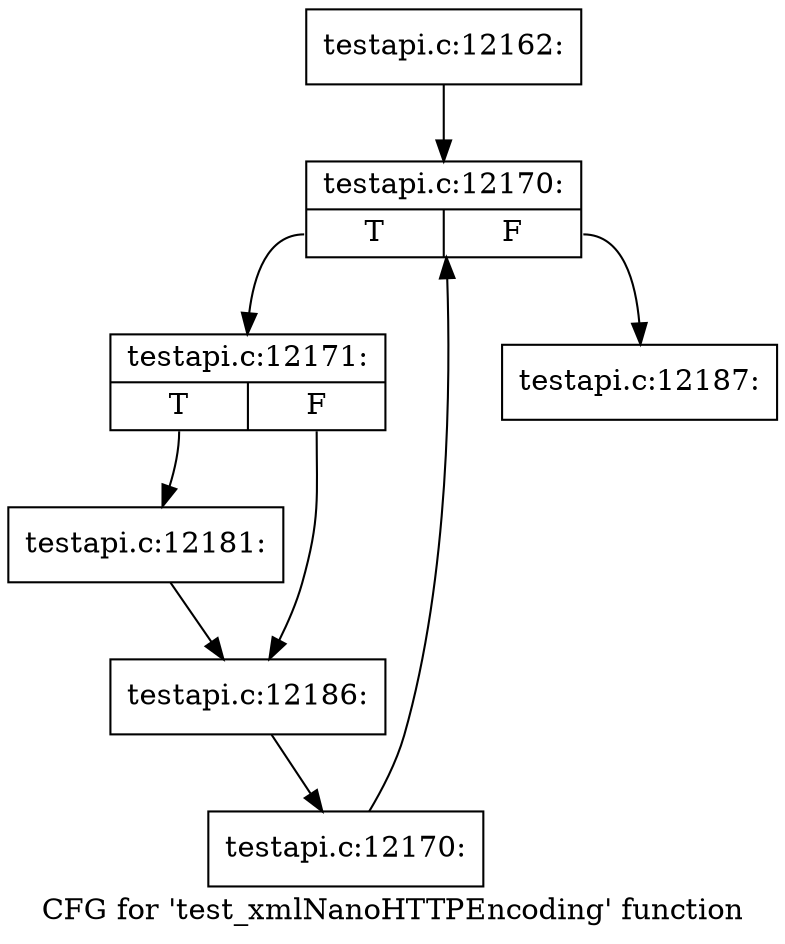 digraph "CFG for 'test_xmlNanoHTTPEncoding' function" {
	label="CFG for 'test_xmlNanoHTTPEncoding' function";

	Node0x46e9500 [shape=record,label="{testapi.c:12162:}"];
	Node0x46e9500 -> Node0x46f08e0;
	Node0x46f08e0 [shape=record,label="{testapi.c:12170:|{<s0>T|<s1>F}}"];
	Node0x46f08e0:s0 -> Node0x46f0bc0;
	Node0x46f08e0:s1 -> Node0x46f0740;
	Node0x46f0bc0 [shape=record,label="{testapi.c:12171:|{<s0>T|<s1>F}}"];
	Node0x46f0bc0:s0 -> Node0x46f1a10;
	Node0x46f0bc0:s1 -> Node0x46f21e0;
	Node0x46f1a10 [shape=record,label="{testapi.c:12181:}"];
	Node0x46f1a10 -> Node0x46f21e0;
	Node0x46f21e0 [shape=record,label="{testapi.c:12186:}"];
	Node0x46f21e0 -> Node0x46f0b30;
	Node0x46f0b30 [shape=record,label="{testapi.c:12170:}"];
	Node0x46f0b30 -> Node0x46f08e0;
	Node0x46f0740 [shape=record,label="{testapi.c:12187:}"];
}
